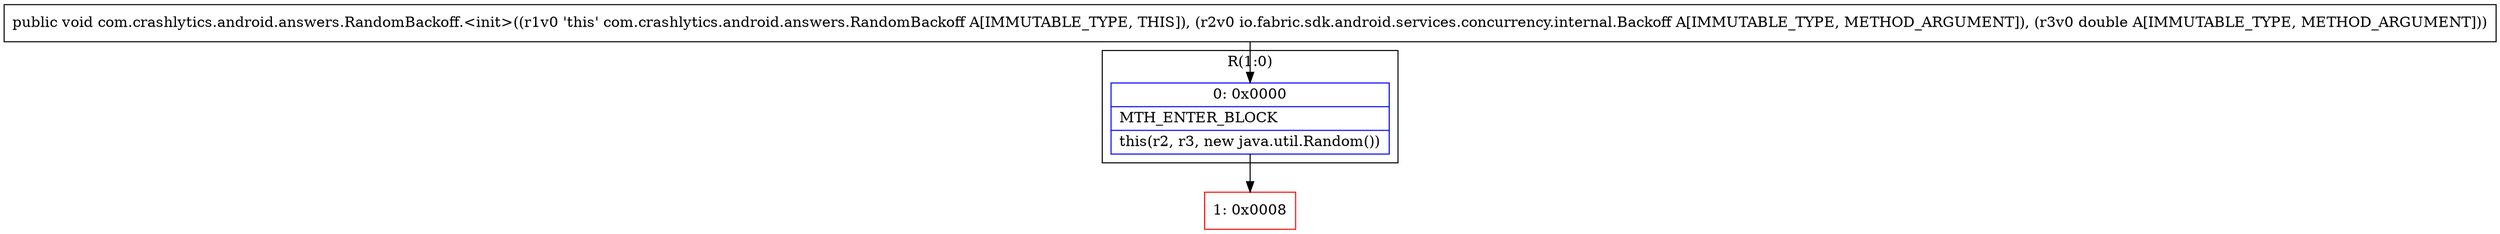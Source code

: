 digraph "CFG forcom.crashlytics.android.answers.RandomBackoff.\<init\>(Lio\/fabric\/sdk\/android\/services\/concurrency\/internal\/Backoff;D)V" {
subgraph cluster_Region_1507872652 {
label = "R(1:0)";
node [shape=record,color=blue];
Node_0 [shape=record,label="{0\:\ 0x0000|MTH_ENTER_BLOCK\l|this(r2, r3, new java.util.Random())\l}"];
}
Node_1 [shape=record,color=red,label="{1\:\ 0x0008}"];
MethodNode[shape=record,label="{public void com.crashlytics.android.answers.RandomBackoff.\<init\>((r1v0 'this' com.crashlytics.android.answers.RandomBackoff A[IMMUTABLE_TYPE, THIS]), (r2v0 io.fabric.sdk.android.services.concurrency.internal.Backoff A[IMMUTABLE_TYPE, METHOD_ARGUMENT]), (r3v0 double A[IMMUTABLE_TYPE, METHOD_ARGUMENT])) }"];
MethodNode -> Node_0;
Node_0 -> Node_1;
}

